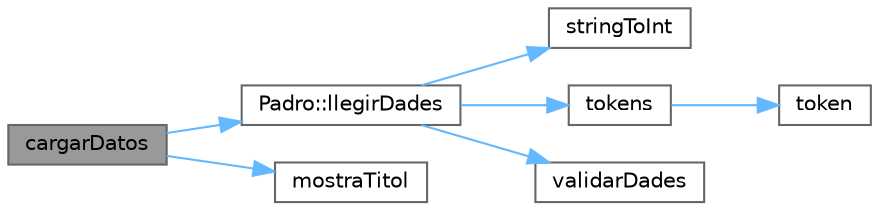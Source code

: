 digraph "cargarDatos"
{
 // LATEX_PDF_SIZE
  bgcolor="transparent";
  edge [fontname=Helvetica,fontsize=10,labelfontname=Helvetica,labelfontsize=10];
  node [fontname=Helvetica,fontsize=10,shape=box,height=0.2,width=0.4];
  rankdir="LR";
  Node1 [id="Node000001",label="cargarDatos",height=0.2,width=0.4,color="gray40", fillcolor="grey60", style="filled", fontcolor="black",tooltip="Carga los datos del padrón desde un archivo."];
  Node1 -> Node2 [id="edge7_Node000001_Node000002",color="steelblue1",style="solid",tooltip=" "];
  Node2 [id="Node000002",label="Padro::llegirDades",height=0.2,width=0.4,color="grey40", fillcolor="white", style="filled",URL="$class_padro.html#ac75d33c1e3e722a3f45e7ede2ffb1523",tooltip="Lee los datos desde un archivo y los carga en las estructuras internas."];
  Node2 -> Node3 [id="edge8_Node000002_Node000003",color="steelblue1",style="solid",tooltip=" "];
  Node3 [id="Node000003",label="stringToInt",height=0.2,width=0.4,color="grey40", fillcolor="white", style="filled",URL="$_padro_8cpp.html#a48aa78b1fe5fc91651ffd5cd37dac261",tooltip=" "];
  Node2 -> Node4 [id="edge9_Node000002_Node000004",color="steelblue1",style="solid",tooltip=" "];
  Node4 [id="Node000004",label="tokens",height=0.2,width=0.4,color="grey40", fillcolor="white", style="filled",URL="$eines_8cpp.html#ac386a3def60373b4661b397131f3c9fc",tooltip=" "];
  Node4 -> Node5 [id="edge10_Node000004_Node000005",color="steelblue1",style="solid",tooltip=" "];
  Node5 [id="Node000005",label="token",height=0.2,width=0.4,color="grey40", fillcolor="white", style="filled",URL="$eines_8cpp.html#aa9cc83610105486fab4a21343e5dccc5",tooltip=" "];
  Node2 -> Node6 [id="edge11_Node000002_Node000006",color="steelblue1",style="solid",tooltip=" "];
  Node6 [id="Node000006",label="validarDades",height=0.2,width=0.4,color="grey40", fillcolor="white", style="filled",URL="$_padro_8cpp.html#a55b5ec92d8bf2f88a3ee30257ad0367d",tooltip=" "];
  Node1 -> Node7 [id="edge12_Node000001_Node000007",color="steelblue1",style="solid",tooltip=" "];
  Node7 [id="Node000007",label="mostraTitol",height=0.2,width=0.4,color="grey40", fillcolor="white", style="filled",URL="$main_8cpp.html#a420b8957ed42067e3039759a0d0130c4",tooltip="Muestra el título de una sección con un formato especial."];
}
